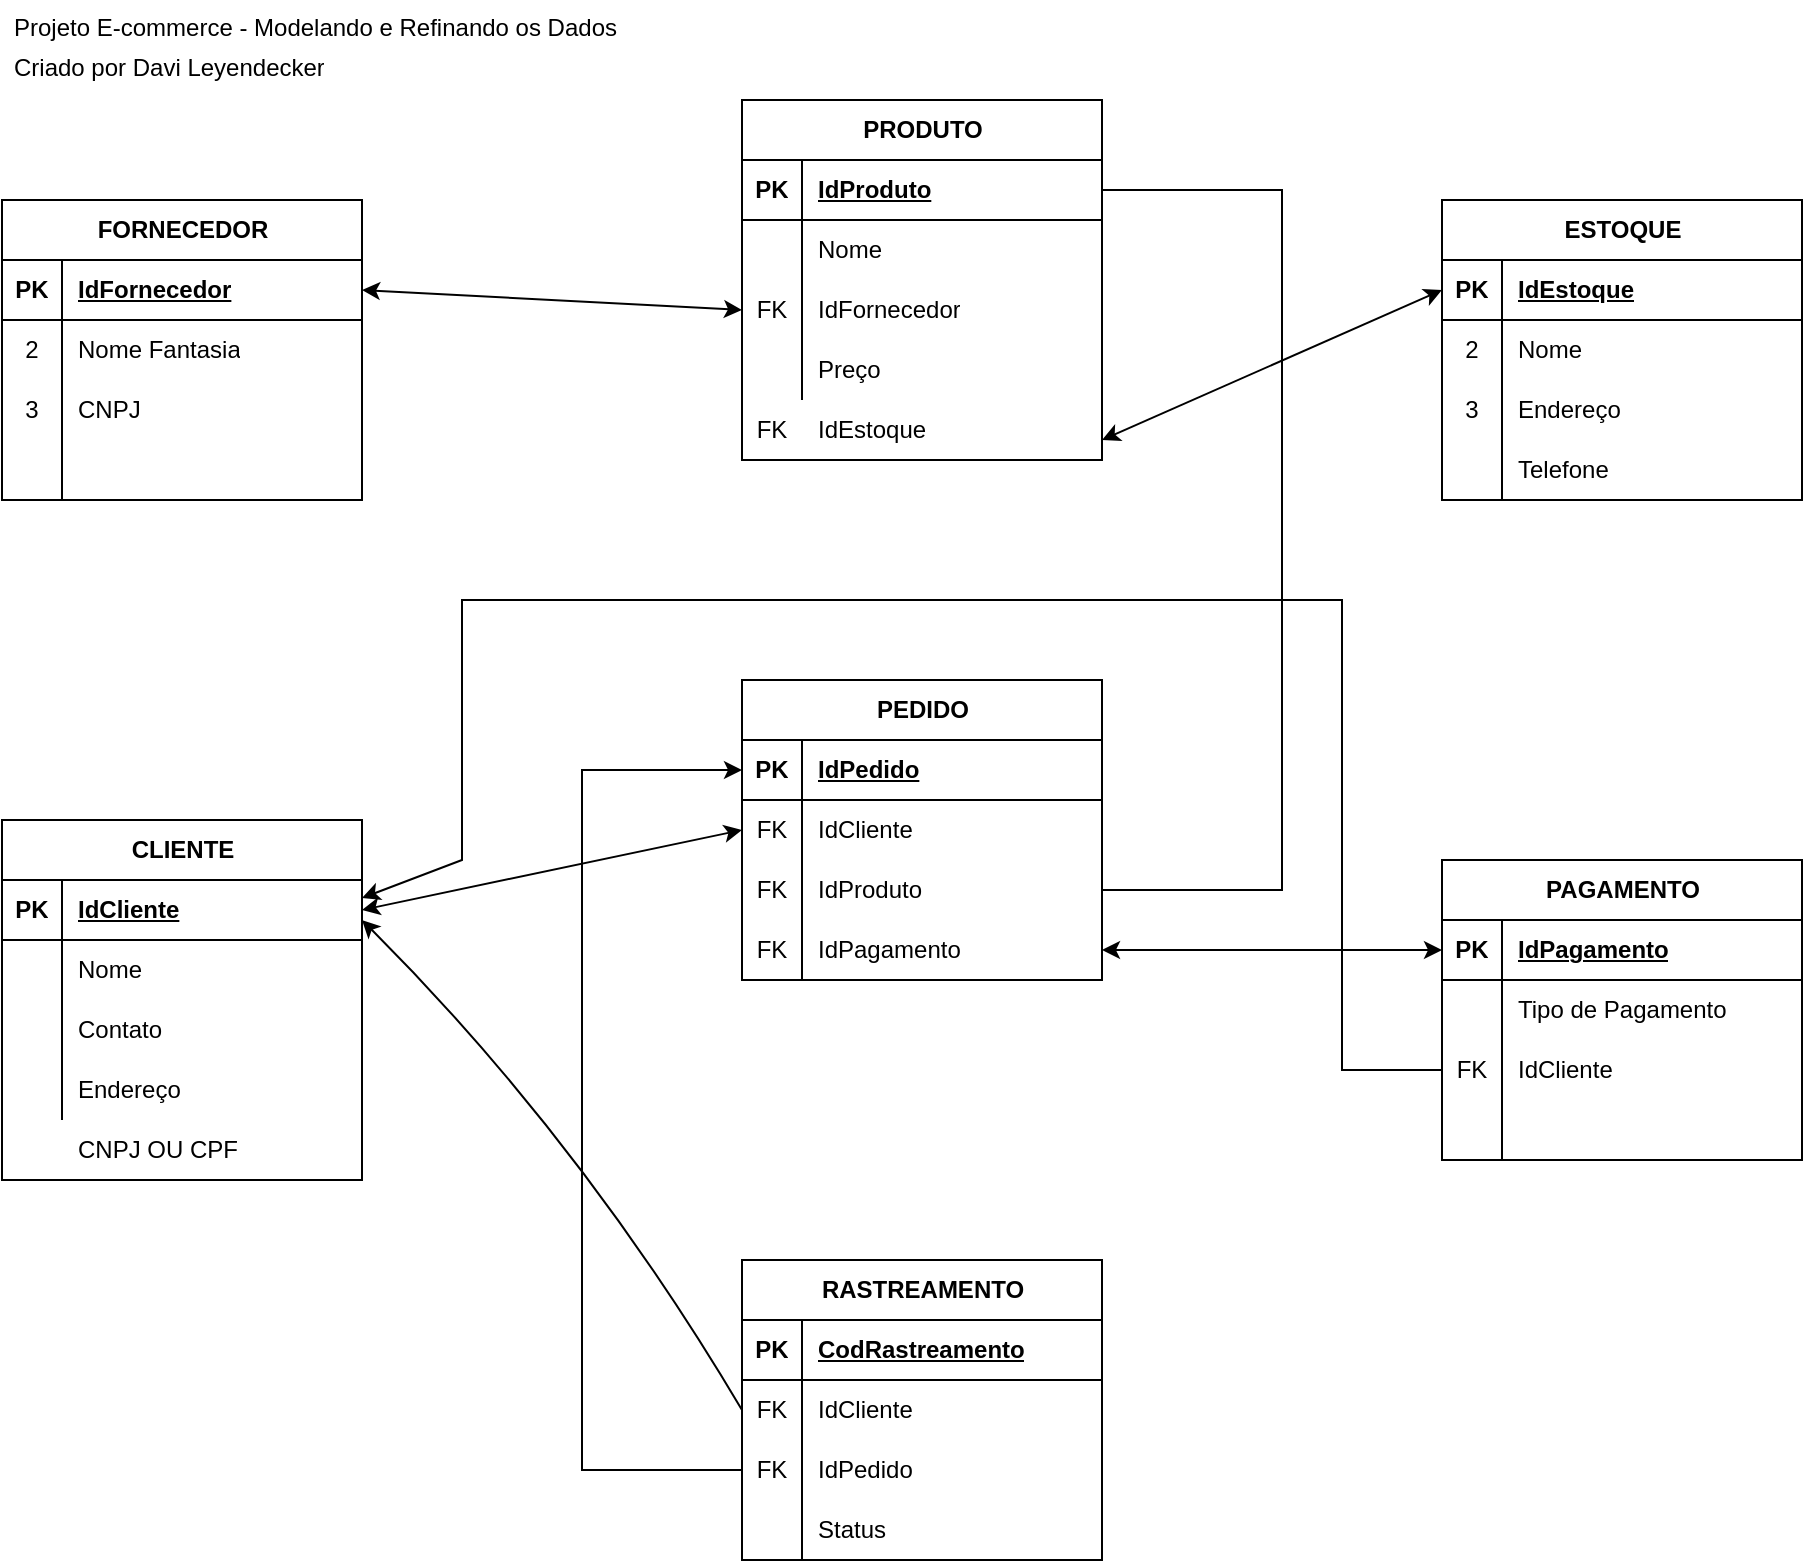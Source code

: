 <mxfile version="21.1.1" type="device">
  <diagram name="Página-1" id="IFrxo8jJC8vx-FqZ-QjD">
    <mxGraphModel dx="2603" dy="834" grid="1" gridSize="10" guides="1" tooltips="1" connect="1" arrows="1" fold="1" page="1" pageScale="1" pageWidth="1169" pageHeight="827" math="0" shadow="0">
      <root>
        <mxCell id="0" />
        <mxCell id="1" parent="0" />
        <mxCell id="FTSOLLn1V-NPfiXNBFEW-80" value="PEDIDO" style="shape=table;startSize=30;container=1;collapsible=1;childLayout=tableLayout;fixedRows=1;rowLines=0;fontStyle=1;align=center;resizeLast=1;html=1;" vertex="1" parent="1">
          <mxGeometry x="-580" y="360" width="180" height="150" as="geometry" />
        </mxCell>
        <mxCell id="FTSOLLn1V-NPfiXNBFEW-81" value="" style="shape=tableRow;horizontal=0;startSize=0;swimlaneHead=0;swimlaneBody=0;fillColor=none;collapsible=0;dropTarget=0;points=[[0,0.5],[1,0.5]];portConstraint=eastwest;top=0;left=0;right=0;bottom=1;" vertex="1" parent="FTSOLLn1V-NPfiXNBFEW-80">
          <mxGeometry y="30" width="180" height="30" as="geometry" />
        </mxCell>
        <mxCell id="FTSOLLn1V-NPfiXNBFEW-82" value="PK" style="shape=partialRectangle;connectable=0;fillColor=none;top=0;left=0;bottom=0;right=0;fontStyle=1;overflow=hidden;whiteSpace=wrap;html=1;" vertex="1" parent="FTSOLLn1V-NPfiXNBFEW-81">
          <mxGeometry width="30" height="30" as="geometry">
            <mxRectangle width="30" height="30" as="alternateBounds" />
          </mxGeometry>
        </mxCell>
        <mxCell id="FTSOLLn1V-NPfiXNBFEW-83" value="IdPedido" style="shape=partialRectangle;connectable=0;fillColor=none;top=0;left=0;bottom=0;right=0;align=left;spacingLeft=6;fontStyle=5;overflow=hidden;whiteSpace=wrap;html=1;" vertex="1" parent="FTSOLLn1V-NPfiXNBFEW-81">
          <mxGeometry x="30" width="150" height="30" as="geometry">
            <mxRectangle width="150" height="30" as="alternateBounds" />
          </mxGeometry>
        </mxCell>
        <mxCell id="FTSOLLn1V-NPfiXNBFEW-84" value="" style="shape=tableRow;horizontal=0;startSize=0;swimlaneHead=0;swimlaneBody=0;fillColor=none;collapsible=0;dropTarget=0;points=[[0,0.5],[1,0.5]];portConstraint=eastwest;top=0;left=0;right=0;bottom=0;" vertex="1" parent="FTSOLLn1V-NPfiXNBFEW-80">
          <mxGeometry y="60" width="180" height="30" as="geometry" />
        </mxCell>
        <mxCell id="FTSOLLn1V-NPfiXNBFEW-85" value="FK" style="shape=partialRectangle;connectable=0;fillColor=none;top=0;left=0;bottom=0;right=0;editable=1;overflow=hidden;whiteSpace=wrap;html=1;" vertex="1" parent="FTSOLLn1V-NPfiXNBFEW-84">
          <mxGeometry width="30" height="30" as="geometry">
            <mxRectangle width="30" height="30" as="alternateBounds" />
          </mxGeometry>
        </mxCell>
        <mxCell id="FTSOLLn1V-NPfiXNBFEW-86" value="IdCliente" style="shape=partialRectangle;connectable=0;fillColor=none;top=0;left=0;bottom=0;right=0;align=left;spacingLeft=6;overflow=hidden;whiteSpace=wrap;html=1;" vertex="1" parent="FTSOLLn1V-NPfiXNBFEW-84">
          <mxGeometry x="30" width="150" height="30" as="geometry">
            <mxRectangle width="150" height="30" as="alternateBounds" />
          </mxGeometry>
        </mxCell>
        <mxCell id="FTSOLLn1V-NPfiXNBFEW-87" value="" style="shape=tableRow;horizontal=0;startSize=0;swimlaneHead=0;swimlaneBody=0;fillColor=none;collapsible=0;dropTarget=0;points=[[0,0.5],[1,0.5]];portConstraint=eastwest;top=0;left=0;right=0;bottom=0;" vertex="1" parent="FTSOLLn1V-NPfiXNBFEW-80">
          <mxGeometry y="90" width="180" height="30" as="geometry" />
        </mxCell>
        <mxCell id="FTSOLLn1V-NPfiXNBFEW-88" value="FK" style="shape=partialRectangle;connectable=0;fillColor=none;top=0;left=0;bottom=0;right=0;editable=1;overflow=hidden;whiteSpace=wrap;html=1;" vertex="1" parent="FTSOLLn1V-NPfiXNBFEW-87">
          <mxGeometry width="30" height="30" as="geometry">
            <mxRectangle width="30" height="30" as="alternateBounds" />
          </mxGeometry>
        </mxCell>
        <mxCell id="FTSOLLn1V-NPfiXNBFEW-89" value="IdProduto" style="shape=partialRectangle;connectable=0;fillColor=none;top=0;left=0;bottom=0;right=0;align=left;spacingLeft=6;overflow=hidden;whiteSpace=wrap;html=1;" vertex="1" parent="FTSOLLn1V-NPfiXNBFEW-87">
          <mxGeometry x="30" width="150" height="30" as="geometry">
            <mxRectangle width="150" height="30" as="alternateBounds" />
          </mxGeometry>
        </mxCell>
        <mxCell id="FTSOLLn1V-NPfiXNBFEW-90" value="" style="shape=tableRow;horizontal=0;startSize=0;swimlaneHead=0;swimlaneBody=0;fillColor=none;collapsible=0;dropTarget=0;points=[[0,0.5],[1,0.5]];portConstraint=eastwest;top=0;left=0;right=0;bottom=0;" vertex="1" parent="FTSOLLn1V-NPfiXNBFEW-80">
          <mxGeometry y="120" width="180" height="30" as="geometry" />
        </mxCell>
        <mxCell id="FTSOLLn1V-NPfiXNBFEW-91" value="FK" style="shape=partialRectangle;connectable=0;fillColor=none;top=0;left=0;bottom=0;right=0;editable=1;overflow=hidden;whiteSpace=wrap;html=1;" vertex="1" parent="FTSOLLn1V-NPfiXNBFEW-90">
          <mxGeometry width="30" height="30" as="geometry">
            <mxRectangle width="30" height="30" as="alternateBounds" />
          </mxGeometry>
        </mxCell>
        <mxCell id="FTSOLLn1V-NPfiXNBFEW-92" value="IdPagamento" style="shape=partialRectangle;connectable=0;fillColor=none;top=0;left=0;bottom=0;right=0;align=left;spacingLeft=6;overflow=hidden;whiteSpace=wrap;html=1;" vertex="1" parent="FTSOLLn1V-NPfiXNBFEW-90">
          <mxGeometry x="30" width="150" height="30" as="geometry">
            <mxRectangle width="150" height="30" as="alternateBounds" />
          </mxGeometry>
        </mxCell>
        <mxCell id="FTSOLLn1V-NPfiXNBFEW-93" value="PAGAMENTO" style="shape=table;startSize=30;container=1;collapsible=1;childLayout=tableLayout;fixedRows=1;rowLines=0;fontStyle=1;align=center;resizeLast=1;html=1;" vertex="1" parent="1">
          <mxGeometry x="-230" y="450" width="180" height="150" as="geometry" />
        </mxCell>
        <mxCell id="FTSOLLn1V-NPfiXNBFEW-94" value="" style="shape=tableRow;horizontal=0;startSize=0;swimlaneHead=0;swimlaneBody=0;fillColor=none;collapsible=0;dropTarget=0;points=[[0,0.5],[1,0.5]];portConstraint=eastwest;top=0;left=0;right=0;bottom=1;" vertex="1" parent="FTSOLLn1V-NPfiXNBFEW-93">
          <mxGeometry y="30" width="180" height="30" as="geometry" />
        </mxCell>
        <mxCell id="FTSOLLn1V-NPfiXNBFEW-95" value="PK" style="shape=partialRectangle;connectable=0;fillColor=none;top=0;left=0;bottom=0;right=0;fontStyle=1;overflow=hidden;whiteSpace=wrap;html=1;" vertex="1" parent="FTSOLLn1V-NPfiXNBFEW-94">
          <mxGeometry width="30" height="30" as="geometry">
            <mxRectangle width="30" height="30" as="alternateBounds" />
          </mxGeometry>
        </mxCell>
        <mxCell id="FTSOLLn1V-NPfiXNBFEW-96" value="IdPagamento" style="shape=partialRectangle;connectable=0;fillColor=none;top=0;left=0;bottom=0;right=0;align=left;spacingLeft=6;fontStyle=5;overflow=hidden;whiteSpace=wrap;html=1;" vertex="1" parent="FTSOLLn1V-NPfiXNBFEW-94">
          <mxGeometry x="30" width="150" height="30" as="geometry">
            <mxRectangle width="150" height="30" as="alternateBounds" />
          </mxGeometry>
        </mxCell>
        <mxCell id="FTSOLLn1V-NPfiXNBFEW-97" value="" style="shape=tableRow;horizontal=0;startSize=0;swimlaneHead=0;swimlaneBody=0;fillColor=none;collapsible=0;dropTarget=0;points=[[0,0.5],[1,0.5]];portConstraint=eastwest;top=0;left=0;right=0;bottom=0;" vertex="1" parent="FTSOLLn1V-NPfiXNBFEW-93">
          <mxGeometry y="60" width="180" height="30" as="geometry" />
        </mxCell>
        <mxCell id="FTSOLLn1V-NPfiXNBFEW-98" value="" style="shape=partialRectangle;connectable=0;fillColor=none;top=0;left=0;bottom=0;right=0;editable=1;overflow=hidden;whiteSpace=wrap;html=1;" vertex="1" parent="FTSOLLn1V-NPfiXNBFEW-97">
          <mxGeometry width="30" height="30" as="geometry">
            <mxRectangle width="30" height="30" as="alternateBounds" />
          </mxGeometry>
        </mxCell>
        <mxCell id="FTSOLLn1V-NPfiXNBFEW-99" value="Tipo de Pagamento" style="shape=partialRectangle;connectable=0;fillColor=none;top=0;left=0;bottom=0;right=0;align=left;spacingLeft=6;overflow=hidden;whiteSpace=wrap;html=1;" vertex="1" parent="FTSOLLn1V-NPfiXNBFEW-97">
          <mxGeometry x="30" width="150" height="30" as="geometry">
            <mxRectangle width="150" height="30" as="alternateBounds" />
          </mxGeometry>
        </mxCell>
        <mxCell id="FTSOLLn1V-NPfiXNBFEW-100" value="" style="shape=tableRow;horizontal=0;startSize=0;swimlaneHead=0;swimlaneBody=0;fillColor=none;collapsible=0;dropTarget=0;points=[[0,0.5],[1,0.5]];portConstraint=eastwest;top=0;left=0;right=0;bottom=0;" vertex="1" parent="FTSOLLn1V-NPfiXNBFEW-93">
          <mxGeometry y="90" width="180" height="30" as="geometry" />
        </mxCell>
        <mxCell id="FTSOLLn1V-NPfiXNBFEW-101" value="FK" style="shape=partialRectangle;connectable=0;fillColor=none;top=0;left=0;bottom=0;right=0;editable=1;overflow=hidden;whiteSpace=wrap;html=1;" vertex="1" parent="FTSOLLn1V-NPfiXNBFEW-100">
          <mxGeometry width="30" height="30" as="geometry">
            <mxRectangle width="30" height="30" as="alternateBounds" />
          </mxGeometry>
        </mxCell>
        <mxCell id="FTSOLLn1V-NPfiXNBFEW-102" value="IdCliente" style="shape=partialRectangle;connectable=0;fillColor=none;top=0;left=0;bottom=0;right=0;align=left;spacingLeft=6;overflow=hidden;whiteSpace=wrap;html=1;" vertex="1" parent="FTSOLLn1V-NPfiXNBFEW-100">
          <mxGeometry x="30" width="150" height="30" as="geometry">
            <mxRectangle width="150" height="30" as="alternateBounds" />
          </mxGeometry>
        </mxCell>
        <mxCell id="FTSOLLn1V-NPfiXNBFEW-103" value="" style="shape=tableRow;horizontal=0;startSize=0;swimlaneHead=0;swimlaneBody=0;fillColor=none;collapsible=0;dropTarget=0;points=[[0,0.5],[1,0.5]];portConstraint=eastwest;top=0;left=0;right=0;bottom=0;" vertex="1" parent="FTSOLLn1V-NPfiXNBFEW-93">
          <mxGeometry y="120" width="180" height="30" as="geometry" />
        </mxCell>
        <mxCell id="FTSOLLn1V-NPfiXNBFEW-104" value="" style="shape=partialRectangle;connectable=0;fillColor=none;top=0;left=0;bottom=0;right=0;editable=1;overflow=hidden;whiteSpace=wrap;html=1;" vertex="1" parent="FTSOLLn1V-NPfiXNBFEW-103">
          <mxGeometry width="30" height="30" as="geometry">
            <mxRectangle width="30" height="30" as="alternateBounds" />
          </mxGeometry>
        </mxCell>
        <mxCell id="FTSOLLn1V-NPfiXNBFEW-105" value="" style="shape=partialRectangle;connectable=0;fillColor=none;top=0;left=0;bottom=0;right=0;align=left;spacingLeft=6;overflow=hidden;whiteSpace=wrap;html=1;" vertex="1" parent="FTSOLLn1V-NPfiXNBFEW-103">
          <mxGeometry x="30" width="150" height="30" as="geometry">
            <mxRectangle width="150" height="30" as="alternateBounds" />
          </mxGeometry>
        </mxCell>
        <mxCell id="FTSOLLn1V-NPfiXNBFEW-106" value="CLIENTE" style="shape=table;startSize=30;container=1;collapsible=1;childLayout=tableLayout;fixedRows=1;rowLines=0;fontStyle=1;align=center;resizeLast=1;html=1;" vertex="1" parent="1">
          <mxGeometry x="-950" y="430" width="180" height="180" as="geometry" />
        </mxCell>
        <mxCell id="FTSOLLn1V-NPfiXNBFEW-107" value="" style="shape=tableRow;horizontal=0;startSize=0;swimlaneHead=0;swimlaneBody=0;fillColor=none;collapsible=0;dropTarget=0;points=[[0,0.5],[1,0.5]];portConstraint=eastwest;top=0;left=0;right=0;bottom=1;" vertex="1" parent="FTSOLLn1V-NPfiXNBFEW-106">
          <mxGeometry y="30" width="180" height="30" as="geometry" />
        </mxCell>
        <mxCell id="FTSOLLn1V-NPfiXNBFEW-108" value="PK" style="shape=partialRectangle;connectable=0;fillColor=none;top=0;left=0;bottom=0;right=0;fontStyle=1;overflow=hidden;whiteSpace=wrap;html=1;" vertex="1" parent="FTSOLLn1V-NPfiXNBFEW-107">
          <mxGeometry width="30" height="30" as="geometry">
            <mxRectangle width="30" height="30" as="alternateBounds" />
          </mxGeometry>
        </mxCell>
        <mxCell id="FTSOLLn1V-NPfiXNBFEW-109" value="IdCliente" style="shape=partialRectangle;connectable=0;fillColor=none;top=0;left=0;bottom=0;right=0;align=left;spacingLeft=6;fontStyle=5;overflow=hidden;whiteSpace=wrap;html=1;" vertex="1" parent="FTSOLLn1V-NPfiXNBFEW-107">
          <mxGeometry x="30" width="150" height="30" as="geometry">
            <mxRectangle width="150" height="30" as="alternateBounds" />
          </mxGeometry>
        </mxCell>
        <mxCell id="FTSOLLn1V-NPfiXNBFEW-110" value="" style="shape=tableRow;horizontal=0;startSize=0;swimlaneHead=0;swimlaneBody=0;fillColor=none;collapsible=0;dropTarget=0;points=[[0,0.5],[1,0.5]];portConstraint=eastwest;top=0;left=0;right=0;bottom=0;" vertex="1" parent="FTSOLLn1V-NPfiXNBFEW-106">
          <mxGeometry y="60" width="180" height="30" as="geometry" />
        </mxCell>
        <mxCell id="FTSOLLn1V-NPfiXNBFEW-111" value="" style="shape=partialRectangle;connectable=0;fillColor=none;top=0;left=0;bottom=0;right=0;editable=1;overflow=hidden;whiteSpace=wrap;html=1;" vertex="1" parent="FTSOLLn1V-NPfiXNBFEW-110">
          <mxGeometry width="30" height="30" as="geometry">
            <mxRectangle width="30" height="30" as="alternateBounds" />
          </mxGeometry>
        </mxCell>
        <mxCell id="FTSOLLn1V-NPfiXNBFEW-112" value="Nome" style="shape=partialRectangle;connectable=0;fillColor=none;top=0;left=0;bottom=0;right=0;align=left;spacingLeft=6;overflow=hidden;whiteSpace=wrap;html=1;" vertex="1" parent="FTSOLLn1V-NPfiXNBFEW-110">
          <mxGeometry x="30" width="150" height="30" as="geometry">
            <mxRectangle width="150" height="30" as="alternateBounds" />
          </mxGeometry>
        </mxCell>
        <mxCell id="FTSOLLn1V-NPfiXNBFEW-113" value="" style="shape=tableRow;horizontal=0;startSize=0;swimlaneHead=0;swimlaneBody=0;fillColor=none;collapsible=0;dropTarget=0;points=[[0,0.5],[1,0.5]];portConstraint=eastwest;top=0;left=0;right=0;bottom=0;" vertex="1" parent="FTSOLLn1V-NPfiXNBFEW-106">
          <mxGeometry y="90" width="180" height="30" as="geometry" />
        </mxCell>
        <mxCell id="FTSOLLn1V-NPfiXNBFEW-114" value="" style="shape=partialRectangle;connectable=0;fillColor=none;top=0;left=0;bottom=0;right=0;editable=1;overflow=hidden;whiteSpace=wrap;html=1;" vertex="1" parent="FTSOLLn1V-NPfiXNBFEW-113">
          <mxGeometry width="30" height="30" as="geometry">
            <mxRectangle width="30" height="30" as="alternateBounds" />
          </mxGeometry>
        </mxCell>
        <mxCell id="FTSOLLn1V-NPfiXNBFEW-115" value="Contato" style="shape=partialRectangle;connectable=0;fillColor=none;top=0;left=0;bottom=0;right=0;align=left;spacingLeft=6;overflow=hidden;whiteSpace=wrap;html=1;" vertex="1" parent="FTSOLLn1V-NPfiXNBFEW-113">
          <mxGeometry x="30" width="150" height="30" as="geometry">
            <mxRectangle width="150" height="30" as="alternateBounds" />
          </mxGeometry>
        </mxCell>
        <mxCell id="FTSOLLn1V-NPfiXNBFEW-116" value="" style="shape=tableRow;horizontal=0;startSize=0;swimlaneHead=0;swimlaneBody=0;fillColor=none;collapsible=0;dropTarget=0;points=[[0,0.5],[1,0.5]];portConstraint=eastwest;top=0;left=0;right=0;bottom=0;" vertex="1" parent="FTSOLLn1V-NPfiXNBFEW-106">
          <mxGeometry y="120" width="180" height="30" as="geometry" />
        </mxCell>
        <mxCell id="FTSOLLn1V-NPfiXNBFEW-117" value="" style="shape=partialRectangle;connectable=0;fillColor=none;top=0;left=0;bottom=0;right=0;editable=1;overflow=hidden;whiteSpace=wrap;html=1;" vertex="1" parent="FTSOLLn1V-NPfiXNBFEW-116">
          <mxGeometry width="30" height="30" as="geometry">
            <mxRectangle width="30" height="30" as="alternateBounds" />
          </mxGeometry>
        </mxCell>
        <mxCell id="FTSOLLn1V-NPfiXNBFEW-118" value="Endereço" style="shape=partialRectangle;connectable=0;fillColor=none;top=0;left=0;bottom=0;right=0;align=left;spacingLeft=6;overflow=hidden;whiteSpace=wrap;html=1;" vertex="1" parent="FTSOLLn1V-NPfiXNBFEW-116">
          <mxGeometry x="30" width="150" height="30" as="geometry">
            <mxRectangle width="150" height="30" as="alternateBounds" />
          </mxGeometry>
        </mxCell>
        <mxCell id="FTSOLLn1V-NPfiXNBFEW-119" value="PRODUTO" style="shape=table;startSize=30;container=1;collapsible=1;childLayout=tableLayout;fixedRows=1;rowLines=0;fontStyle=1;align=center;resizeLast=1;html=1;" vertex="1" parent="1">
          <mxGeometry x="-580" y="70" width="180" height="180" as="geometry" />
        </mxCell>
        <mxCell id="FTSOLLn1V-NPfiXNBFEW-120" value="" style="shape=tableRow;horizontal=0;startSize=0;swimlaneHead=0;swimlaneBody=0;fillColor=none;collapsible=0;dropTarget=0;points=[[0,0.5],[1,0.5]];portConstraint=eastwest;top=0;left=0;right=0;bottom=1;" vertex="1" parent="FTSOLLn1V-NPfiXNBFEW-119">
          <mxGeometry y="30" width="180" height="30" as="geometry" />
        </mxCell>
        <mxCell id="FTSOLLn1V-NPfiXNBFEW-121" value="PK" style="shape=partialRectangle;connectable=0;fillColor=none;top=0;left=0;bottom=0;right=0;fontStyle=1;overflow=hidden;whiteSpace=wrap;html=1;" vertex="1" parent="FTSOLLn1V-NPfiXNBFEW-120">
          <mxGeometry width="30" height="30" as="geometry">
            <mxRectangle width="30" height="30" as="alternateBounds" />
          </mxGeometry>
        </mxCell>
        <mxCell id="FTSOLLn1V-NPfiXNBFEW-122" value="IdProduto" style="shape=partialRectangle;connectable=0;fillColor=none;top=0;left=0;bottom=0;right=0;align=left;spacingLeft=6;fontStyle=5;overflow=hidden;whiteSpace=wrap;html=1;" vertex="1" parent="FTSOLLn1V-NPfiXNBFEW-120">
          <mxGeometry x="30" width="150" height="30" as="geometry">
            <mxRectangle width="150" height="30" as="alternateBounds" />
          </mxGeometry>
        </mxCell>
        <mxCell id="FTSOLLn1V-NPfiXNBFEW-123" value="" style="shape=tableRow;horizontal=0;startSize=0;swimlaneHead=0;swimlaneBody=0;fillColor=none;collapsible=0;dropTarget=0;points=[[0,0.5],[1,0.5]];portConstraint=eastwest;top=0;left=0;right=0;bottom=0;" vertex="1" parent="FTSOLLn1V-NPfiXNBFEW-119">
          <mxGeometry y="60" width="180" height="30" as="geometry" />
        </mxCell>
        <mxCell id="FTSOLLn1V-NPfiXNBFEW-124" value="" style="shape=partialRectangle;connectable=0;fillColor=none;top=0;left=0;bottom=0;right=0;editable=1;overflow=hidden;whiteSpace=wrap;html=1;" vertex="1" parent="FTSOLLn1V-NPfiXNBFEW-123">
          <mxGeometry width="30" height="30" as="geometry">
            <mxRectangle width="30" height="30" as="alternateBounds" />
          </mxGeometry>
        </mxCell>
        <mxCell id="FTSOLLn1V-NPfiXNBFEW-125" value="Nome" style="shape=partialRectangle;connectable=0;fillColor=none;top=0;left=0;bottom=0;right=0;align=left;spacingLeft=6;overflow=hidden;whiteSpace=wrap;html=1;" vertex="1" parent="FTSOLLn1V-NPfiXNBFEW-123">
          <mxGeometry x="30" width="150" height="30" as="geometry">
            <mxRectangle width="150" height="30" as="alternateBounds" />
          </mxGeometry>
        </mxCell>
        <mxCell id="FTSOLLn1V-NPfiXNBFEW-126" value="" style="shape=tableRow;horizontal=0;startSize=0;swimlaneHead=0;swimlaneBody=0;fillColor=none;collapsible=0;dropTarget=0;points=[[0,0.5],[1,0.5]];portConstraint=eastwest;top=0;left=0;right=0;bottom=0;" vertex="1" parent="FTSOLLn1V-NPfiXNBFEW-119">
          <mxGeometry y="90" width="180" height="30" as="geometry" />
        </mxCell>
        <mxCell id="FTSOLLn1V-NPfiXNBFEW-127" value="FK" style="shape=partialRectangle;connectable=0;fillColor=none;top=0;left=0;bottom=0;right=0;editable=1;overflow=hidden;whiteSpace=wrap;html=1;" vertex="1" parent="FTSOLLn1V-NPfiXNBFEW-126">
          <mxGeometry width="30" height="30" as="geometry">
            <mxRectangle width="30" height="30" as="alternateBounds" />
          </mxGeometry>
        </mxCell>
        <mxCell id="FTSOLLn1V-NPfiXNBFEW-128" value="IdFornecedor" style="shape=partialRectangle;connectable=0;fillColor=none;top=0;left=0;bottom=0;right=0;align=left;spacingLeft=6;overflow=hidden;whiteSpace=wrap;html=1;" vertex="1" parent="FTSOLLn1V-NPfiXNBFEW-126">
          <mxGeometry x="30" width="150" height="30" as="geometry">
            <mxRectangle width="150" height="30" as="alternateBounds" />
          </mxGeometry>
        </mxCell>
        <mxCell id="FTSOLLn1V-NPfiXNBFEW-129" value="" style="shape=tableRow;horizontal=0;startSize=0;swimlaneHead=0;swimlaneBody=0;fillColor=none;collapsible=0;dropTarget=0;points=[[0,0.5],[1,0.5]];portConstraint=eastwest;top=0;left=0;right=0;bottom=0;" vertex="1" parent="FTSOLLn1V-NPfiXNBFEW-119">
          <mxGeometry y="120" width="180" height="30" as="geometry" />
        </mxCell>
        <mxCell id="FTSOLLn1V-NPfiXNBFEW-130" value="" style="shape=partialRectangle;connectable=0;fillColor=none;top=0;left=0;bottom=0;right=0;editable=1;overflow=hidden;whiteSpace=wrap;html=1;" vertex="1" parent="FTSOLLn1V-NPfiXNBFEW-129">
          <mxGeometry width="30" height="30" as="geometry">
            <mxRectangle width="30" height="30" as="alternateBounds" />
          </mxGeometry>
        </mxCell>
        <mxCell id="FTSOLLn1V-NPfiXNBFEW-131" value="Preço" style="shape=partialRectangle;connectable=0;fillColor=none;top=0;left=0;bottom=0;right=0;align=left;spacingLeft=6;overflow=hidden;whiteSpace=wrap;html=1;" vertex="1" parent="FTSOLLn1V-NPfiXNBFEW-129">
          <mxGeometry x="30" width="150" height="30" as="geometry">
            <mxRectangle width="150" height="30" as="alternateBounds" />
          </mxGeometry>
        </mxCell>
        <mxCell id="FTSOLLn1V-NPfiXNBFEW-132" value="ESTOQUE" style="shape=table;startSize=30;container=1;collapsible=1;childLayout=tableLayout;fixedRows=1;rowLines=0;fontStyle=1;align=center;resizeLast=1;html=1;" vertex="1" parent="1">
          <mxGeometry x="-230" y="120" width="180" height="150" as="geometry" />
        </mxCell>
        <mxCell id="FTSOLLn1V-NPfiXNBFEW-133" value="" style="shape=tableRow;horizontal=0;startSize=0;swimlaneHead=0;swimlaneBody=0;fillColor=none;collapsible=0;dropTarget=0;points=[[0,0.5],[1,0.5]];portConstraint=eastwest;top=0;left=0;right=0;bottom=1;" vertex="1" parent="FTSOLLn1V-NPfiXNBFEW-132">
          <mxGeometry y="30" width="180" height="30" as="geometry" />
        </mxCell>
        <mxCell id="FTSOLLn1V-NPfiXNBFEW-134" value="PK" style="shape=partialRectangle;connectable=0;fillColor=none;top=0;left=0;bottom=0;right=0;fontStyle=1;overflow=hidden;whiteSpace=wrap;html=1;" vertex="1" parent="FTSOLLn1V-NPfiXNBFEW-133">
          <mxGeometry width="30" height="30" as="geometry">
            <mxRectangle width="30" height="30" as="alternateBounds" />
          </mxGeometry>
        </mxCell>
        <mxCell id="FTSOLLn1V-NPfiXNBFEW-135" value="IdEstoque" style="shape=partialRectangle;connectable=0;fillColor=none;top=0;left=0;bottom=0;right=0;align=left;spacingLeft=6;fontStyle=5;overflow=hidden;whiteSpace=wrap;html=1;" vertex="1" parent="FTSOLLn1V-NPfiXNBFEW-133">
          <mxGeometry x="30" width="150" height="30" as="geometry">
            <mxRectangle width="150" height="30" as="alternateBounds" />
          </mxGeometry>
        </mxCell>
        <mxCell id="FTSOLLn1V-NPfiXNBFEW-136" value="" style="shape=tableRow;horizontal=0;startSize=0;swimlaneHead=0;swimlaneBody=0;fillColor=none;collapsible=0;dropTarget=0;points=[[0,0.5],[1,0.5]];portConstraint=eastwest;top=0;left=0;right=0;bottom=0;" vertex="1" parent="FTSOLLn1V-NPfiXNBFEW-132">
          <mxGeometry y="60" width="180" height="30" as="geometry" />
        </mxCell>
        <mxCell id="FTSOLLn1V-NPfiXNBFEW-137" value="2" style="shape=partialRectangle;connectable=0;fillColor=none;top=0;left=0;bottom=0;right=0;editable=1;overflow=hidden;whiteSpace=wrap;html=1;" vertex="1" parent="FTSOLLn1V-NPfiXNBFEW-136">
          <mxGeometry width="30" height="30" as="geometry">
            <mxRectangle width="30" height="30" as="alternateBounds" />
          </mxGeometry>
        </mxCell>
        <mxCell id="FTSOLLn1V-NPfiXNBFEW-138" value="Nome" style="shape=partialRectangle;connectable=0;fillColor=none;top=0;left=0;bottom=0;right=0;align=left;spacingLeft=6;overflow=hidden;whiteSpace=wrap;html=1;" vertex="1" parent="FTSOLLn1V-NPfiXNBFEW-136">
          <mxGeometry x="30" width="150" height="30" as="geometry">
            <mxRectangle width="150" height="30" as="alternateBounds" />
          </mxGeometry>
        </mxCell>
        <mxCell id="FTSOLLn1V-NPfiXNBFEW-139" value="" style="shape=tableRow;horizontal=0;startSize=0;swimlaneHead=0;swimlaneBody=0;fillColor=none;collapsible=0;dropTarget=0;points=[[0,0.5],[1,0.5]];portConstraint=eastwest;top=0;left=0;right=0;bottom=0;" vertex="1" parent="FTSOLLn1V-NPfiXNBFEW-132">
          <mxGeometry y="90" width="180" height="30" as="geometry" />
        </mxCell>
        <mxCell id="FTSOLLn1V-NPfiXNBFEW-140" value="3" style="shape=partialRectangle;connectable=0;fillColor=none;top=0;left=0;bottom=0;right=0;editable=1;overflow=hidden;whiteSpace=wrap;html=1;" vertex="1" parent="FTSOLLn1V-NPfiXNBFEW-139">
          <mxGeometry width="30" height="30" as="geometry">
            <mxRectangle width="30" height="30" as="alternateBounds" />
          </mxGeometry>
        </mxCell>
        <mxCell id="FTSOLLn1V-NPfiXNBFEW-141" value="Endereço" style="shape=partialRectangle;connectable=0;fillColor=none;top=0;left=0;bottom=0;right=0;align=left;spacingLeft=6;overflow=hidden;whiteSpace=wrap;html=1;" vertex="1" parent="FTSOLLn1V-NPfiXNBFEW-139">
          <mxGeometry x="30" width="150" height="30" as="geometry">
            <mxRectangle width="150" height="30" as="alternateBounds" />
          </mxGeometry>
        </mxCell>
        <mxCell id="FTSOLLn1V-NPfiXNBFEW-142" value="" style="shape=tableRow;horizontal=0;startSize=0;swimlaneHead=0;swimlaneBody=0;fillColor=none;collapsible=0;dropTarget=0;points=[[0,0.5],[1,0.5]];portConstraint=eastwest;top=0;left=0;right=0;bottom=0;" vertex="1" parent="FTSOLLn1V-NPfiXNBFEW-132">
          <mxGeometry y="120" width="180" height="30" as="geometry" />
        </mxCell>
        <mxCell id="FTSOLLn1V-NPfiXNBFEW-143" value="" style="shape=partialRectangle;connectable=0;fillColor=none;top=0;left=0;bottom=0;right=0;editable=1;overflow=hidden;whiteSpace=wrap;html=1;" vertex="1" parent="FTSOLLn1V-NPfiXNBFEW-142">
          <mxGeometry width="30" height="30" as="geometry">
            <mxRectangle width="30" height="30" as="alternateBounds" />
          </mxGeometry>
        </mxCell>
        <mxCell id="FTSOLLn1V-NPfiXNBFEW-144" value="Telefone" style="shape=partialRectangle;connectable=0;fillColor=none;top=0;left=0;bottom=0;right=0;align=left;spacingLeft=6;overflow=hidden;whiteSpace=wrap;html=1;" vertex="1" parent="FTSOLLn1V-NPfiXNBFEW-142">
          <mxGeometry x="30" width="150" height="30" as="geometry">
            <mxRectangle width="150" height="30" as="alternateBounds" />
          </mxGeometry>
        </mxCell>
        <mxCell id="FTSOLLn1V-NPfiXNBFEW-145" value="FORNECEDOR" style="shape=table;startSize=30;container=1;collapsible=1;childLayout=tableLayout;fixedRows=1;rowLines=0;fontStyle=1;align=center;resizeLast=1;html=1;" vertex="1" parent="1">
          <mxGeometry x="-950" y="120" width="180" height="150" as="geometry" />
        </mxCell>
        <mxCell id="FTSOLLn1V-NPfiXNBFEW-146" value="" style="shape=tableRow;horizontal=0;startSize=0;swimlaneHead=0;swimlaneBody=0;fillColor=none;collapsible=0;dropTarget=0;points=[[0,0.5],[1,0.5]];portConstraint=eastwest;top=0;left=0;right=0;bottom=1;" vertex="1" parent="FTSOLLn1V-NPfiXNBFEW-145">
          <mxGeometry y="30" width="180" height="30" as="geometry" />
        </mxCell>
        <mxCell id="FTSOLLn1V-NPfiXNBFEW-147" value="PK" style="shape=partialRectangle;connectable=0;fillColor=none;top=0;left=0;bottom=0;right=0;fontStyle=1;overflow=hidden;whiteSpace=wrap;html=1;" vertex="1" parent="FTSOLLn1V-NPfiXNBFEW-146">
          <mxGeometry width="30" height="30" as="geometry">
            <mxRectangle width="30" height="30" as="alternateBounds" />
          </mxGeometry>
        </mxCell>
        <mxCell id="FTSOLLn1V-NPfiXNBFEW-148" value="IdFornecedor" style="shape=partialRectangle;connectable=0;fillColor=none;top=0;left=0;bottom=0;right=0;align=left;spacingLeft=6;fontStyle=5;overflow=hidden;whiteSpace=wrap;html=1;" vertex="1" parent="FTSOLLn1V-NPfiXNBFEW-146">
          <mxGeometry x="30" width="150" height="30" as="geometry">
            <mxRectangle width="150" height="30" as="alternateBounds" />
          </mxGeometry>
        </mxCell>
        <mxCell id="FTSOLLn1V-NPfiXNBFEW-149" value="" style="shape=tableRow;horizontal=0;startSize=0;swimlaneHead=0;swimlaneBody=0;fillColor=none;collapsible=0;dropTarget=0;points=[[0,0.5],[1,0.5]];portConstraint=eastwest;top=0;left=0;right=0;bottom=0;" vertex="1" parent="FTSOLLn1V-NPfiXNBFEW-145">
          <mxGeometry y="60" width="180" height="30" as="geometry" />
        </mxCell>
        <mxCell id="FTSOLLn1V-NPfiXNBFEW-150" value="2" style="shape=partialRectangle;connectable=0;fillColor=none;top=0;left=0;bottom=0;right=0;editable=1;overflow=hidden;whiteSpace=wrap;html=1;" vertex="1" parent="FTSOLLn1V-NPfiXNBFEW-149">
          <mxGeometry width="30" height="30" as="geometry">
            <mxRectangle width="30" height="30" as="alternateBounds" />
          </mxGeometry>
        </mxCell>
        <mxCell id="FTSOLLn1V-NPfiXNBFEW-151" value="Nome Fantasia" style="shape=partialRectangle;connectable=0;fillColor=none;top=0;left=0;bottom=0;right=0;align=left;spacingLeft=6;overflow=hidden;whiteSpace=wrap;html=1;" vertex="1" parent="FTSOLLn1V-NPfiXNBFEW-149">
          <mxGeometry x="30" width="150" height="30" as="geometry">
            <mxRectangle width="150" height="30" as="alternateBounds" />
          </mxGeometry>
        </mxCell>
        <mxCell id="FTSOLLn1V-NPfiXNBFEW-152" value="" style="shape=tableRow;horizontal=0;startSize=0;swimlaneHead=0;swimlaneBody=0;fillColor=none;collapsible=0;dropTarget=0;points=[[0,0.5],[1,0.5]];portConstraint=eastwest;top=0;left=0;right=0;bottom=0;" vertex="1" parent="FTSOLLn1V-NPfiXNBFEW-145">
          <mxGeometry y="90" width="180" height="30" as="geometry" />
        </mxCell>
        <mxCell id="FTSOLLn1V-NPfiXNBFEW-153" value="3" style="shape=partialRectangle;connectable=0;fillColor=none;top=0;left=0;bottom=0;right=0;editable=1;overflow=hidden;whiteSpace=wrap;html=1;" vertex="1" parent="FTSOLLn1V-NPfiXNBFEW-152">
          <mxGeometry width="30" height="30" as="geometry">
            <mxRectangle width="30" height="30" as="alternateBounds" />
          </mxGeometry>
        </mxCell>
        <mxCell id="FTSOLLn1V-NPfiXNBFEW-154" value="CNPJ" style="shape=partialRectangle;connectable=0;fillColor=none;top=0;left=0;bottom=0;right=0;align=left;spacingLeft=6;overflow=hidden;whiteSpace=wrap;html=1;" vertex="1" parent="FTSOLLn1V-NPfiXNBFEW-152">
          <mxGeometry x="30" width="150" height="30" as="geometry">
            <mxRectangle width="150" height="30" as="alternateBounds" />
          </mxGeometry>
        </mxCell>
        <mxCell id="FTSOLLn1V-NPfiXNBFEW-155" value="" style="shape=tableRow;horizontal=0;startSize=0;swimlaneHead=0;swimlaneBody=0;fillColor=none;collapsible=0;dropTarget=0;points=[[0,0.5],[1,0.5]];portConstraint=eastwest;top=0;left=0;right=0;bottom=0;" vertex="1" parent="FTSOLLn1V-NPfiXNBFEW-145">
          <mxGeometry y="120" width="180" height="30" as="geometry" />
        </mxCell>
        <mxCell id="FTSOLLn1V-NPfiXNBFEW-156" value="" style="shape=partialRectangle;connectable=0;fillColor=none;top=0;left=0;bottom=0;right=0;editable=1;overflow=hidden;whiteSpace=wrap;html=1;" vertex="1" parent="FTSOLLn1V-NPfiXNBFEW-155">
          <mxGeometry width="30" height="30" as="geometry">
            <mxRectangle width="30" height="30" as="alternateBounds" />
          </mxGeometry>
        </mxCell>
        <mxCell id="FTSOLLn1V-NPfiXNBFEW-157" value="" style="shape=partialRectangle;connectable=0;fillColor=none;top=0;left=0;bottom=0;right=0;align=left;spacingLeft=6;overflow=hidden;whiteSpace=wrap;html=1;" vertex="1" parent="FTSOLLn1V-NPfiXNBFEW-155">
          <mxGeometry x="30" width="150" height="30" as="geometry">
            <mxRectangle width="150" height="30" as="alternateBounds" />
          </mxGeometry>
        </mxCell>
        <mxCell id="FTSOLLn1V-NPfiXNBFEW-158" value="RASTREAMENTO" style="shape=table;startSize=30;container=1;collapsible=1;childLayout=tableLayout;fixedRows=1;rowLines=0;fontStyle=1;align=center;resizeLast=1;html=1;" vertex="1" parent="1">
          <mxGeometry x="-580" y="650" width="180" height="150" as="geometry" />
        </mxCell>
        <mxCell id="FTSOLLn1V-NPfiXNBFEW-159" value="" style="shape=tableRow;horizontal=0;startSize=0;swimlaneHead=0;swimlaneBody=0;fillColor=none;collapsible=0;dropTarget=0;points=[[0,0.5],[1,0.5]];portConstraint=eastwest;top=0;left=0;right=0;bottom=1;" vertex="1" parent="FTSOLLn1V-NPfiXNBFEW-158">
          <mxGeometry y="30" width="180" height="30" as="geometry" />
        </mxCell>
        <mxCell id="FTSOLLn1V-NPfiXNBFEW-160" value="PK" style="shape=partialRectangle;connectable=0;fillColor=none;top=0;left=0;bottom=0;right=0;fontStyle=1;overflow=hidden;whiteSpace=wrap;html=1;" vertex="1" parent="FTSOLLn1V-NPfiXNBFEW-159">
          <mxGeometry width="30" height="30" as="geometry">
            <mxRectangle width="30" height="30" as="alternateBounds" />
          </mxGeometry>
        </mxCell>
        <mxCell id="FTSOLLn1V-NPfiXNBFEW-161" value="CodRastreamento" style="shape=partialRectangle;connectable=0;fillColor=none;top=0;left=0;bottom=0;right=0;align=left;spacingLeft=6;fontStyle=5;overflow=hidden;whiteSpace=wrap;html=1;" vertex="1" parent="FTSOLLn1V-NPfiXNBFEW-159">
          <mxGeometry x="30" width="150" height="30" as="geometry">
            <mxRectangle width="150" height="30" as="alternateBounds" />
          </mxGeometry>
        </mxCell>
        <mxCell id="FTSOLLn1V-NPfiXNBFEW-162" value="" style="shape=tableRow;horizontal=0;startSize=0;swimlaneHead=0;swimlaneBody=0;fillColor=none;collapsible=0;dropTarget=0;points=[[0,0.5],[1,0.5]];portConstraint=eastwest;top=0;left=0;right=0;bottom=0;" vertex="1" parent="FTSOLLn1V-NPfiXNBFEW-158">
          <mxGeometry y="60" width="180" height="30" as="geometry" />
        </mxCell>
        <mxCell id="FTSOLLn1V-NPfiXNBFEW-163" value="FK" style="shape=partialRectangle;connectable=0;fillColor=none;top=0;left=0;bottom=0;right=0;editable=1;overflow=hidden;whiteSpace=wrap;html=1;" vertex="1" parent="FTSOLLn1V-NPfiXNBFEW-162">
          <mxGeometry width="30" height="30" as="geometry">
            <mxRectangle width="30" height="30" as="alternateBounds" />
          </mxGeometry>
        </mxCell>
        <mxCell id="FTSOLLn1V-NPfiXNBFEW-164" value="IdCliente" style="shape=partialRectangle;connectable=0;fillColor=none;top=0;left=0;bottom=0;right=0;align=left;spacingLeft=6;overflow=hidden;whiteSpace=wrap;html=1;" vertex="1" parent="FTSOLLn1V-NPfiXNBFEW-162">
          <mxGeometry x="30" width="150" height="30" as="geometry">
            <mxRectangle width="150" height="30" as="alternateBounds" />
          </mxGeometry>
        </mxCell>
        <mxCell id="FTSOLLn1V-NPfiXNBFEW-165" value="" style="shape=tableRow;horizontal=0;startSize=0;swimlaneHead=0;swimlaneBody=0;fillColor=none;collapsible=0;dropTarget=0;points=[[0,0.5],[1,0.5]];portConstraint=eastwest;top=0;left=0;right=0;bottom=0;" vertex="1" parent="FTSOLLn1V-NPfiXNBFEW-158">
          <mxGeometry y="90" width="180" height="30" as="geometry" />
        </mxCell>
        <mxCell id="FTSOLLn1V-NPfiXNBFEW-166" value="FK" style="shape=partialRectangle;connectable=0;fillColor=none;top=0;left=0;bottom=0;right=0;editable=1;overflow=hidden;whiteSpace=wrap;html=1;" vertex="1" parent="FTSOLLn1V-NPfiXNBFEW-165">
          <mxGeometry width="30" height="30" as="geometry">
            <mxRectangle width="30" height="30" as="alternateBounds" />
          </mxGeometry>
        </mxCell>
        <mxCell id="FTSOLLn1V-NPfiXNBFEW-167" value="IdPedido" style="shape=partialRectangle;connectable=0;fillColor=none;top=0;left=0;bottom=0;right=0;align=left;spacingLeft=6;overflow=hidden;whiteSpace=wrap;html=1;" vertex="1" parent="FTSOLLn1V-NPfiXNBFEW-165">
          <mxGeometry x="30" width="150" height="30" as="geometry">
            <mxRectangle width="150" height="30" as="alternateBounds" />
          </mxGeometry>
        </mxCell>
        <mxCell id="FTSOLLn1V-NPfiXNBFEW-168" value="" style="shape=tableRow;horizontal=0;startSize=0;swimlaneHead=0;swimlaneBody=0;fillColor=none;collapsible=0;dropTarget=0;points=[[0,0.5],[1,0.5]];portConstraint=eastwest;top=0;left=0;right=0;bottom=0;" vertex="1" parent="FTSOLLn1V-NPfiXNBFEW-158">
          <mxGeometry y="120" width="180" height="30" as="geometry" />
        </mxCell>
        <mxCell id="FTSOLLn1V-NPfiXNBFEW-169" value="" style="shape=partialRectangle;connectable=0;fillColor=none;top=0;left=0;bottom=0;right=0;editable=1;overflow=hidden;whiteSpace=wrap;html=1;" vertex="1" parent="FTSOLLn1V-NPfiXNBFEW-168">
          <mxGeometry width="30" height="30" as="geometry">
            <mxRectangle width="30" height="30" as="alternateBounds" />
          </mxGeometry>
        </mxCell>
        <mxCell id="FTSOLLn1V-NPfiXNBFEW-170" value="Status" style="shape=partialRectangle;connectable=0;fillColor=none;top=0;left=0;bottom=0;right=0;align=left;spacingLeft=6;overflow=hidden;whiteSpace=wrap;html=1;" vertex="1" parent="FTSOLLn1V-NPfiXNBFEW-168">
          <mxGeometry x="30" width="150" height="30" as="geometry">
            <mxRectangle width="150" height="30" as="alternateBounds" />
          </mxGeometry>
        </mxCell>
        <mxCell id="FTSOLLn1V-NPfiXNBFEW-171" value="" style="shape=tableRow;horizontal=0;startSize=0;swimlaneHead=0;swimlaneBody=0;fillColor=none;collapsible=0;dropTarget=0;points=[[0,0.5],[1,0.5]];portConstraint=eastwest;top=0;left=0;right=0;bottom=0;" vertex="1" parent="1">
          <mxGeometry x="-540" y="270" width="180" height="30" as="geometry" />
        </mxCell>
        <mxCell id="FTSOLLn1V-NPfiXNBFEW-174" value="" style="shape=partialRectangle;connectable=0;fillColor=none;top=0;left=0;bottom=0;right=0;editable=1;overflow=hidden;whiteSpace=wrap;html=1;" vertex="1" parent="1">
          <mxGeometry x="-810" y="530" width="30" height="30" as="geometry">
            <mxRectangle width="30" height="30" as="alternateBounds" />
          </mxGeometry>
        </mxCell>
        <mxCell id="FTSOLLn1V-NPfiXNBFEW-175" value="CNPJ OU CPF" style="shape=partialRectangle;connectable=0;fillColor=none;top=0;left=0;bottom=0;right=0;align=left;spacingLeft=6;overflow=hidden;whiteSpace=wrap;html=1;" vertex="1" parent="1">
          <mxGeometry x="-920" y="580" width="150" height="30" as="geometry">
            <mxRectangle width="150" height="30" as="alternateBounds" />
          </mxGeometry>
        </mxCell>
        <mxCell id="FTSOLLn1V-NPfiXNBFEW-182" value="" style="endArrow=classic;startArrow=classic;html=1;rounded=0;entryX=0;entryY=0.5;entryDx=0;entryDy=0;exitX=1;exitY=0.5;exitDx=0;exitDy=0;" edge="1" parent="1" source="FTSOLLn1V-NPfiXNBFEW-107" target="FTSOLLn1V-NPfiXNBFEW-84">
          <mxGeometry width="50" height="50" relative="1" as="geometry">
            <mxPoint x="-760" y="480" as="sourcePoint" />
            <mxPoint x="-560" y="400" as="targetPoint" />
          </mxGeometry>
        </mxCell>
        <mxCell id="FTSOLLn1V-NPfiXNBFEW-186" value="" style="curved=1;endArrow=classic;html=1;rounded=0;exitX=0;exitY=0.5;exitDx=0;exitDy=0;" edge="1" parent="1" source="FTSOLLn1V-NPfiXNBFEW-162">
          <mxGeometry width="50" height="50" relative="1" as="geometry">
            <mxPoint x="-610" y="635" as="sourcePoint" />
            <mxPoint x="-770" y="480" as="targetPoint" />
            <Array as="points">
              <mxPoint x="-660" y="590" />
            </Array>
          </mxGeometry>
        </mxCell>
        <mxCell id="FTSOLLn1V-NPfiXNBFEW-191" value="" style="endArrow=classic;startArrow=classic;html=1;rounded=0;exitX=1;exitY=0.5;exitDx=0;exitDy=0;entryX=0;entryY=0.5;entryDx=0;entryDy=0;" edge="1" parent="1" source="FTSOLLn1V-NPfiXNBFEW-90" target="FTSOLLn1V-NPfiXNBFEW-94">
          <mxGeometry width="50" height="50" relative="1" as="geometry">
            <mxPoint x="-620" y="435" as="sourcePoint" />
            <mxPoint x="-493" y="455" as="targetPoint" />
          </mxGeometry>
        </mxCell>
        <mxCell id="FTSOLLn1V-NPfiXNBFEW-195" value="" style="endArrow=none;html=1;rounded=0;entryX=1;entryY=0.5;entryDx=0;entryDy=0;exitX=1;exitY=0.5;exitDx=0;exitDy=0;" edge="1" parent="1" source="FTSOLLn1V-NPfiXNBFEW-87" target="FTSOLLn1V-NPfiXNBFEW-120">
          <mxGeometry width="50" height="50" relative="1" as="geometry">
            <mxPoint x="-280" y="450" as="sourcePoint" />
            <mxPoint x="-230" y="400" as="targetPoint" />
            <Array as="points">
              <mxPoint x="-310" y="465" />
              <mxPoint x="-310" y="115" />
            </Array>
          </mxGeometry>
        </mxCell>
        <mxCell id="FTSOLLn1V-NPfiXNBFEW-196" value="" style="endArrow=classic;startArrow=classic;html=1;rounded=0;entryX=0;entryY=0.5;entryDx=0;entryDy=0;" edge="1" parent="1" target="FTSOLLn1V-NPfiXNBFEW-133">
          <mxGeometry width="50" height="50" relative="1" as="geometry">
            <mxPoint x="-400" y="240" as="sourcePoint" />
            <mxPoint x="-250" y="435" as="targetPoint" />
          </mxGeometry>
        </mxCell>
        <mxCell id="FTSOLLn1V-NPfiXNBFEW-197" value="FK" style="shape=partialRectangle;connectable=0;fillColor=none;top=0;left=0;bottom=0;right=0;editable=1;overflow=hidden;whiteSpace=wrap;html=1;" vertex="1" parent="1">
          <mxGeometry x="-580" y="220" width="30" height="30" as="geometry">
            <mxRectangle width="30" height="30" as="alternateBounds" />
          </mxGeometry>
        </mxCell>
        <mxCell id="FTSOLLn1V-NPfiXNBFEW-198" value="IdEstoque" style="shape=partialRectangle;connectable=0;fillColor=none;top=0;left=0;bottom=0;right=0;align=left;spacingLeft=6;overflow=hidden;whiteSpace=wrap;html=1;" vertex="1" parent="1">
          <mxGeometry x="-550" y="220" width="150" height="30" as="geometry">
            <mxRectangle width="150" height="30" as="alternateBounds" />
          </mxGeometry>
        </mxCell>
        <mxCell id="FTSOLLn1V-NPfiXNBFEW-199" value="" style="endArrow=classic;startArrow=classic;html=1;rounded=0;entryX=0;entryY=0.5;entryDx=0;entryDy=0;exitX=1;exitY=0.5;exitDx=0;exitDy=0;" edge="1" parent="1" source="FTSOLLn1V-NPfiXNBFEW-146" target="FTSOLLn1V-NPfiXNBFEW-126">
          <mxGeometry width="50" height="50" relative="1" as="geometry">
            <mxPoint x="-310" y="290" as="sourcePoint" />
            <mxPoint x="-220" y="175" as="targetPoint" />
          </mxGeometry>
        </mxCell>
        <mxCell id="FTSOLLn1V-NPfiXNBFEW-200" value="" style="endArrow=classic;html=1;rounded=0;entryX=0;entryY=0.5;entryDx=0;entryDy=0;exitX=0;exitY=0.5;exitDx=0;exitDy=0;" edge="1" parent="1" source="FTSOLLn1V-NPfiXNBFEW-165" target="FTSOLLn1V-NPfiXNBFEW-81">
          <mxGeometry width="50" height="50" relative="1" as="geometry">
            <mxPoint x="-280" y="450" as="sourcePoint" />
            <mxPoint x="-230" y="400" as="targetPoint" />
            <Array as="points">
              <mxPoint x="-660" y="755" />
              <mxPoint x="-660" y="405" />
            </Array>
          </mxGeometry>
        </mxCell>
        <mxCell id="FTSOLLn1V-NPfiXNBFEW-201" value="" style="endArrow=classic;html=1;rounded=0;entryX=1;entryY=0.3;entryDx=0;entryDy=0;entryPerimeter=0;exitX=0;exitY=0.5;exitDx=0;exitDy=0;" edge="1" parent="1" source="FTSOLLn1V-NPfiXNBFEW-100" target="FTSOLLn1V-NPfiXNBFEW-107">
          <mxGeometry width="50" height="50" relative="1" as="geometry">
            <mxPoint x="-280" y="450" as="sourcePoint" />
            <mxPoint x="-230" y="400" as="targetPoint" />
            <Array as="points">
              <mxPoint x="-280" y="555" />
              <mxPoint x="-280" y="320" />
              <mxPoint x="-500" y="320" />
              <mxPoint x="-720" y="320" />
              <mxPoint x="-720" y="450" />
            </Array>
          </mxGeometry>
        </mxCell>
        <mxCell id="FTSOLLn1V-NPfiXNBFEW-202" value="Projeto E-commerce - Modelando e Refinando os Dados" style="text;strokeColor=none;fillColor=none;spacingLeft=4;spacingRight=4;overflow=hidden;rotatable=0;points=[[0,0.5],[1,0.5]];portConstraint=eastwest;fontSize=12;whiteSpace=wrap;html=1;" vertex="1" parent="1">
          <mxGeometry x="-950" y="20" width="380" height="30" as="geometry" />
        </mxCell>
        <mxCell id="FTSOLLn1V-NPfiXNBFEW-203" value="Criado por Davi Leyendecker" style="text;strokeColor=none;fillColor=none;spacingLeft=4;spacingRight=4;overflow=hidden;rotatable=0;points=[[0,0.5],[1,0.5]];portConstraint=eastwest;fontSize=12;whiteSpace=wrap;html=1;" vertex="1" parent="1">
          <mxGeometry x="-950" y="40" width="180" height="30" as="geometry" />
        </mxCell>
      </root>
    </mxGraphModel>
  </diagram>
</mxfile>
